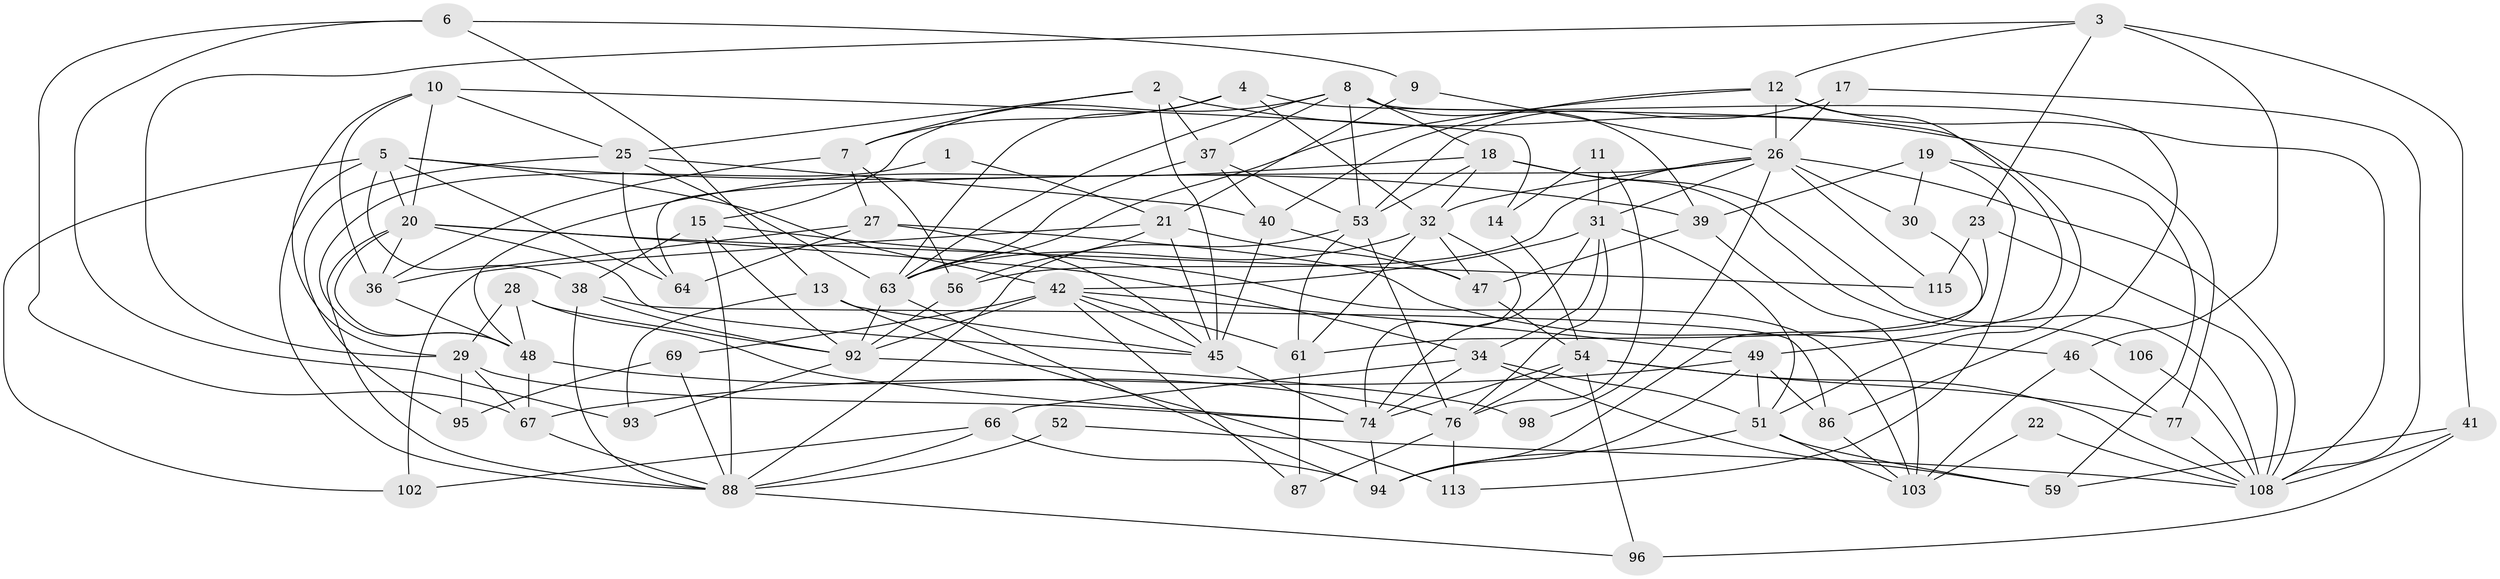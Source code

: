 // original degree distribution, {2: 0.09401709401709402, 4: 0.3076923076923077, 3: 0.29914529914529914, 5: 0.17094017094017094, 6: 0.08547008547008547, 7: 0.03418803418803419, 9: 0.008547008547008548}
// Generated by graph-tools (version 1.1) at 2025/41/03/06/25 10:41:57]
// undirected, 73 vertices, 186 edges
graph export_dot {
graph [start="1"]
  node [color=gray90,style=filled];
  1;
  2 [super="+57"];
  3 [super="+104"];
  4 [super="+84"];
  5 [super="+78"];
  6;
  7 [super="+85"];
  8 [super="+35"];
  9 [super="+44"];
  10;
  11;
  12 [super="+16"];
  13 [super="+71"];
  14;
  15 [super="+33"];
  17;
  18 [super="+24"];
  19;
  20 [super="+58"];
  21 [super="+79"];
  22;
  23;
  25 [super="+105"];
  26 [super="+101"];
  27 [super="+89"];
  28;
  29 [super="+65"];
  30;
  31 [super="+60"];
  32 [super="+50"];
  34;
  36 [super="+99"];
  37 [super="+62"];
  38;
  39 [super="+116"];
  40;
  41 [super="+112"];
  42 [super="+43"];
  45 [super="+81"];
  46 [super="+70"];
  47 [super="+83"];
  48 [super="+80"];
  49;
  51 [super="+97"];
  52;
  53 [super="+55"];
  54 [super="+91"];
  56;
  59 [super="+72"];
  61 [super="+100"];
  63 [super="+114"];
  64 [super="+68"];
  66 [super="+73"];
  67 [super="+75"];
  69;
  74 [super="+82"];
  76 [super="+109"];
  77 [super="+90"];
  86;
  87;
  88 [super="+107"];
  92 [super="+111"];
  93;
  94;
  95;
  96;
  98;
  102;
  103 [super="+117"];
  106;
  108 [super="+110"];
  113;
  115;
  1 -- 48;
  1 -- 21;
  2 -- 37;
  2 -- 25;
  2 -- 45 [weight=2];
  2 -- 77;
  2 -- 7;
  3 -- 46;
  3 -- 12;
  3 -- 23;
  3 -- 41;
  3 -- 29;
  4 -- 32;
  4 -- 7;
  4 -- 51;
  4 -- 63;
  5 -- 42;
  5 -- 20;
  5 -- 64;
  5 -- 38;
  5 -- 39;
  5 -- 88;
  5 -- 102;
  6 -- 9;
  6 -- 93;
  6 -- 13;
  6 -- 67;
  7 -- 27;
  7 -- 56;
  7 -- 36;
  8 -- 86;
  8 -- 39;
  8 -- 15;
  8 -- 37;
  8 -- 53;
  8 -- 18;
  8 -- 63;
  9 -- 26;
  9 -- 21;
  10 -- 29;
  10 -- 14;
  10 -- 20;
  10 -- 25;
  10 -- 36;
  11 -- 76;
  11 -- 14;
  11 -- 31;
  12 -- 40;
  12 -- 49;
  12 -- 108;
  12 -- 26;
  12 -- 63;
  13 -- 93 [weight=2];
  13 -- 113;
  13 -- 45;
  14 -- 54;
  15 -- 88;
  15 -- 92;
  15 -- 103;
  15 -- 38;
  17 -- 53;
  17 -- 26;
  17 -- 108;
  18 -- 32;
  18 -- 108;
  18 -- 48;
  18 -- 53;
  18 -- 106;
  19 -- 30;
  19 -- 113;
  19 -- 39;
  19 -- 59;
  20 -- 45;
  20 -- 36;
  20 -- 34;
  20 -- 115;
  20 -- 88;
  20 -- 48;
  21 -- 56;
  21 -- 102;
  21 -- 47;
  21 -- 45;
  22 -- 108;
  22 -- 103;
  23 -- 115;
  23 -- 61;
  23 -- 108;
  25 -- 40;
  25 -- 64;
  25 -- 95;
  25 -- 63;
  26 -- 115;
  26 -- 98;
  26 -- 108;
  26 -- 56;
  26 -- 30;
  26 -- 31;
  26 -- 64;
  26 -- 32;
  27 -- 45;
  27 -- 64;
  27 -- 46;
  27 -- 36;
  28 -- 48;
  28 -- 74;
  28 -- 29;
  28 -- 92;
  29 -- 74;
  29 -- 67;
  29 -- 95;
  30 -- 94;
  31 -- 34;
  31 -- 42;
  31 -- 74;
  31 -- 51;
  31 -- 76;
  32 -- 61;
  32 -- 74;
  32 -- 63;
  32 -- 47;
  34 -- 74;
  34 -- 51;
  34 -- 59;
  34 -- 66;
  36 -- 48;
  37 -- 40;
  37 -- 63;
  37 -- 53;
  38 -- 86;
  38 -- 92;
  38 -- 88;
  39 -- 103;
  39 -- 47;
  40 -- 47;
  40 -- 45;
  41 -- 108;
  41 -- 96;
  41 -- 59;
  42 -- 45;
  42 -- 87;
  42 -- 49;
  42 -- 69;
  42 -- 61;
  42 -- 92;
  45 -- 74;
  46 -- 77;
  46 -- 103;
  47 -- 54;
  48 -- 76;
  48 -- 67;
  49 -- 94;
  49 -- 67;
  49 -- 86;
  49 -- 51;
  51 -- 94;
  51 -- 103;
  51 -- 59;
  52 -- 88;
  52 -- 108;
  53 -- 61;
  53 -- 88;
  53 -- 76;
  54 -- 77;
  54 -- 108;
  54 -- 96;
  54 -- 74;
  54 -- 76;
  56 -- 92;
  61 -- 87;
  63 -- 94;
  63 -- 92;
  66 -- 88;
  66 -- 94;
  66 -- 102;
  67 -- 88;
  69 -- 88;
  69 -- 95;
  74 -- 94;
  76 -- 113;
  76 -- 87;
  77 -- 108;
  86 -- 103;
  88 -- 96;
  92 -- 93;
  92 -- 98;
  106 -- 108;
}

